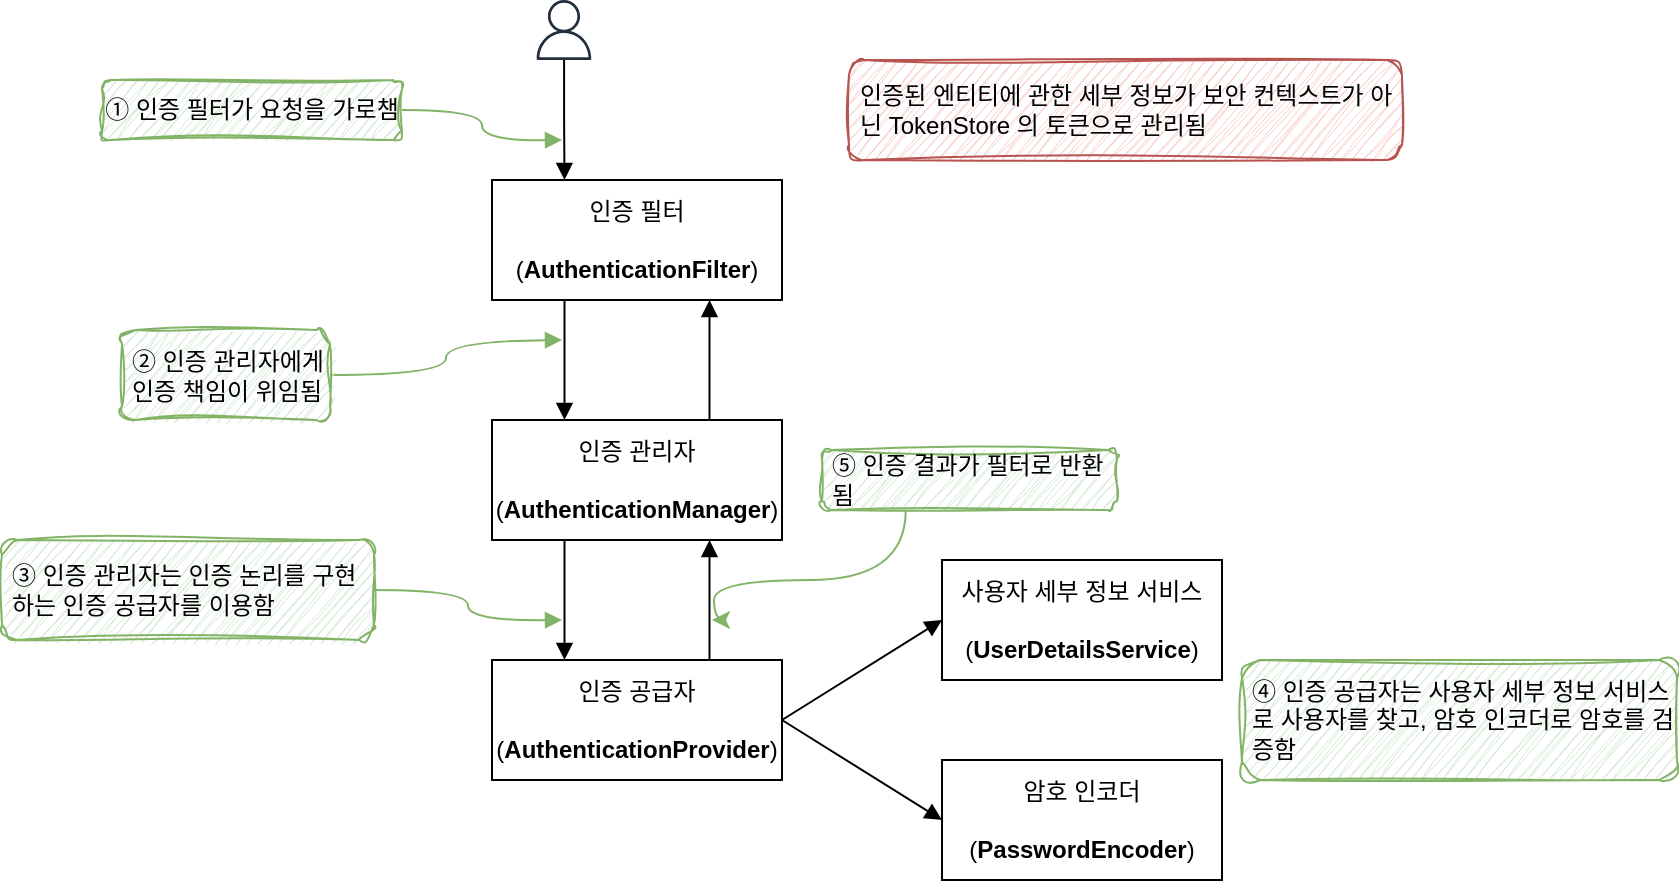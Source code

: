 <mxfile version="23.1.5" type="device">
  <diagram name="페이지-1" id="QjFLisXFMbcNtNYsqDMp">
    <mxGraphModel dx="1114" dy="894" grid="1" gridSize="10" guides="1" tooltips="1" connect="1" arrows="1" fold="1" page="1" pageScale="1" pageWidth="827" pageHeight="1169" math="0" shadow="0">
      <root>
        <mxCell id="0" />
        <mxCell id="1" parent="0" />
        <mxCell id="PQ6gSPCWZj-NhVunV_36-1" style="edgeStyle=orthogonalEdgeStyle;rounded=0;orthogonalLoop=1;jettySize=auto;html=1;entryX=0.25;entryY=0;entryDx=0;entryDy=0;endArrow=block;endFill=1;" edge="1" parent="1" source="PQ6gSPCWZj-NhVunV_36-2" target="PQ6gSPCWZj-NhVunV_36-5">
          <mxGeometry relative="1" as="geometry" />
        </mxCell>
        <mxCell id="PQ6gSPCWZj-NhVunV_36-2" value="" style="sketch=0;outlineConnect=0;fontColor=#232F3E;gradientColor=none;fillColor=#232F3D;strokeColor=none;dashed=0;verticalLabelPosition=bottom;verticalAlign=top;align=center;html=1;fontSize=12;fontStyle=0;aspect=fixed;pointerEvents=1;shape=mxgraph.aws4.user;" vertex="1" parent="1">
          <mxGeometry x="276" y="50" width="30" height="30" as="geometry" />
        </mxCell>
        <mxCell id="PQ6gSPCWZj-NhVunV_36-3" style="edgeStyle=orthogonalEdgeStyle;rounded=0;orthogonalLoop=1;jettySize=auto;html=1;exitX=0.25;exitY=1;exitDx=0;exitDy=0;entryX=0.25;entryY=0;entryDx=0;entryDy=0;endArrow=block;endFill=1;" edge="1" parent="1" source="PQ6gSPCWZj-NhVunV_36-5" target="PQ6gSPCWZj-NhVunV_36-8">
          <mxGeometry relative="1" as="geometry" />
        </mxCell>
        <mxCell id="PQ6gSPCWZj-NhVunV_36-5" value="인증 필터&lt;br&gt;&lt;br&gt;(&lt;b&gt;AuthenticationFilter&lt;/b&gt;)" style="rounded=0;whiteSpace=wrap;html=1;" vertex="1" parent="1">
          <mxGeometry x="255" y="140" width="145" height="60" as="geometry" />
        </mxCell>
        <mxCell id="PQ6gSPCWZj-NhVunV_36-6" style="edgeStyle=orthogonalEdgeStyle;rounded=0;orthogonalLoop=1;jettySize=auto;html=1;exitX=0.25;exitY=1;exitDx=0;exitDy=0;entryX=0.25;entryY=0;entryDx=0;entryDy=0;endArrow=block;endFill=1;" edge="1" parent="1" source="PQ6gSPCWZj-NhVunV_36-8" target="PQ6gSPCWZj-NhVunV_36-12">
          <mxGeometry relative="1" as="geometry" />
        </mxCell>
        <mxCell id="PQ6gSPCWZj-NhVunV_36-7" style="edgeStyle=orthogonalEdgeStyle;rounded=0;orthogonalLoop=1;jettySize=auto;html=1;exitX=0.75;exitY=0;exitDx=0;exitDy=0;entryX=0.75;entryY=1;entryDx=0;entryDy=0;endArrow=block;endFill=1;" edge="1" parent="1" source="PQ6gSPCWZj-NhVunV_36-8" target="PQ6gSPCWZj-NhVunV_36-5">
          <mxGeometry relative="1" as="geometry" />
        </mxCell>
        <mxCell id="PQ6gSPCWZj-NhVunV_36-8" value="인증 관리자&lt;br&gt;&lt;br&gt;(&lt;b&gt;AuthenticationManager&lt;/b&gt;)" style="rounded=0;whiteSpace=wrap;html=1;" vertex="1" parent="1">
          <mxGeometry x="255" y="260" width="145" height="60" as="geometry" />
        </mxCell>
        <mxCell id="PQ6gSPCWZj-NhVunV_36-9" style="edgeStyle=orthogonalEdgeStyle;rounded=0;orthogonalLoop=1;jettySize=auto;html=1;exitX=0.75;exitY=0;exitDx=0;exitDy=0;entryX=0.75;entryY=1;entryDx=0;entryDy=0;endArrow=block;endFill=1;" edge="1" parent="1" source="PQ6gSPCWZj-NhVunV_36-12" target="PQ6gSPCWZj-NhVunV_36-8">
          <mxGeometry relative="1" as="geometry" />
        </mxCell>
        <mxCell id="PQ6gSPCWZj-NhVunV_36-10" style="rounded=0;orthogonalLoop=1;jettySize=auto;html=1;exitX=1;exitY=0.5;exitDx=0;exitDy=0;entryX=0;entryY=0.5;entryDx=0;entryDy=0;endArrow=block;endFill=1;" edge="1" parent="1" source="PQ6gSPCWZj-NhVunV_36-12" target="PQ6gSPCWZj-NhVunV_36-14">
          <mxGeometry relative="1" as="geometry" />
        </mxCell>
        <mxCell id="PQ6gSPCWZj-NhVunV_36-11" style="rounded=0;orthogonalLoop=1;jettySize=auto;html=1;entryX=0;entryY=0.5;entryDx=0;entryDy=0;exitX=1;exitY=0.5;exitDx=0;exitDy=0;endArrow=block;endFill=1;" edge="1" parent="1" source="PQ6gSPCWZj-NhVunV_36-12" target="PQ6gSPCWZj-NhVunV_36-15">
          <mxGeometry relative="1" as="geometry" />
        </mxCell>
        <mxCell id="PQ6gSPCWZj-NhVunV_36-12" value="인증 공급자&lt;br&gt;&lt;br&gt;(&lt;b&gt;AuthenticationProvider&lt;/b&gt;)" style="rounded=0;whiteSpace=wrap;html=1;" vertex="1" parent="1">
          <mxGeometry x="255" y="380" width="145" height="60" as="geometry" />
        </mxCell>
        <mxCell id="PQ6gSPCWZj-NhVunV_36-14" value="사용자 세부 정보 서비스&lt;br&gt;&lt;br&gt;(&lt;b&gt;UserDetailsService&lt;/b&gt;)" style="rounded=0;whiteSpace=wrap;html=1;" vertex="1" parent="1">
          <mxGeometry x="480" y="330" width="140" height="60" as="geometry" />
        </mxCell>
        <mxCell id="PQ6gSPCWZj-NhVunV_36-15" value="암호 인코더&lt;br&gt;&lt;br&gt;(&lt;b&gt;PasswordEncoder&lt;/b&gt;)" style="rounded=0;whiteSpace=wrap;html=1;" vertex="1" parent="1">
          <mxGeometry x="480" y="430" width="140" height="60" as="geometry" />
        </mxCell>
        <mxCell id="PQ6gSPCWZj-NhVunV_36-16" value="④ 인증 공급자는 사용자 세부 정보 서비스로 사용자를 찾고, 암호 인코더로 암호를 검증함" style="text;html=1;strokeColor=#82b366;fillColor=#d5e8d4;align=left;verticalAlign=middle;whiteSpace=wrap;rounded=1;sketch=1;curveFitting=1;jiggle=2;spacingLeft=3;" vertex="1" parent="1">
          <mxGeometry x="630" y="380" width="217.5" height="60" as="geometry" />
        </mxCell>
        <mxCell id="PQ6gSPCWZj-NhVunV_36-17" style="edgeStyle=orthogonalEdgeStyle;rounded=0;orthogonalLoop=1;jettySize=auto;html=1;exitX=0.25;exitY=1;exitDx=0;exitDy=0;curved=1;fillColor=#d5e8d4;strokeColor=#82b366;" edge="1" parent="1">
          <mxGeometry relative="1" as="geometry">
            <mxPoint x="365" y="360" as="targetPoint" />
            <mxPoint x="461.875" y="305" as="sourcePoint" />
            <Array as="points">
              <mxPoint x="462" y="340" />
              <mxPoint x="366" y="340" />
            </Array>
          </mxGeometry>
        </mxCell>
        <mxCell id="PQ6gSPCWZj-NhVunV_36-18" value="⑤ 인증 결과가 필터로 반환됨" style="text;html=1;strokeColor=#82b366;fillColor=#d5e8d4;align=left;verticalAlign=middle;whiteSpace=wrap;rounded=1;sketch=1;curveFitting=1;jiggle=2;spacingLeft=3;" vertex="1" parent="1">
          <mxGeometry x="420" y="275" width="147.5" height="30" as="geometry" />
        </mxCell>
        <mxCell id="PQ6gSPCWZj-NhVunV_36-20" value="인증된 엔티티에 관한 세부 정보가 보안 컨텍스트가 아닌 TokenStore 의 토큰으로 관리됨" style="text;html=1;strokeColor=#b85450;fillColor=#f8cecc;align=left;verticalAlign=middle;whiteSpace=wrap;rounded=1;spacingLeft=3;sketch=1;curveFitting=1;jiggle=2;" vertex="1" parent="1">
          <mxGeometry x="433.5" y="80" width="276.5" height="50" as="geometry" />
        </mxCell>
        <mxCell id="PQ6gSPCWZj-NhVunV_36-21" style="edgeStyle=orthogonalEdgeStyle;rounded=0;orthogonalLoop=1;jettySize=auto;html=1;endArrow=block;endFill=1;curved=1;fillColor=#d5e8d4;strokeColor=#82b366;" edge="1" parent="1" source="PQ6gSPCWZj-NhVunV_36-22">
          <mxGeometry relative="1" as="geometry">
            <mxPoint x="290" y="120" as="targetPoint" />
          </mxGeometry>
        </mxCell>
        <mxCell id="PQ6gSPCWZj-NhVunV_36-22" value="① 인증 필터가 요청을 가로챔" style="text;html=1;strokeColor=#82b366;fillColor=#d5e8d4;align=center;verticalAlign=middle;whiteSpace=wrap;rounded=1;sketch=1;curveFitting=1;jiggle=2;" vertex="1" parent="1">
          <mxGeometry x="60" y="90" width="150" height="30" as="geometry" />
        </mxCell>
        <mxCell id="PQ6gSPCWZj-NhVunV_36-23" style="edgeStyle=orthogonalEdgeStyle;rounded=0;orthogonalLoop=1;jettySize=auto;html=1;fillColor=#d5e8d4;strokeColor=#82b366;curved=1;endArrow=block;endFill=1;" edge="1" parent="1" source="PQ6gSPCWZj-NhVunV_36-24">
          <mxGeometry relative="1" as="geometry">
            <mxPoint x="290" y="220" as="targetPoint" />
          </mxGeometry>
        </mxCell>
        <mxCell id="PQ6gSPCWZj-NhVunV_36-24" value="② 인증 관리자에게 &lt;br&gt;인증 책임이 위임됨" style="text;html=1;strokeColor=#82b366;fillColor=#d5e8d4;align=left;verticalAlign=middle;whiteSpace=wrap;rounded=1;sketch=1;curveFitting=1;jiggle=2;spacingLeft=3;" vertex="1" parent="1">
          <mxGeometry x="70" y="215" width="104" height="45" as="geometry" />
        </mxCell>
        <mxCell id="PQ6gSPCWZj-NhVunV_36-25" style="edgeStyle=orthogonalEdgeStyle;rounded=0;orthogonalLoop=1;jettySize=auto;html=1;curved=1;fillColor=#d5e8d4;strokeColor=#82b366;endArrow=block;endFill=1;" edge="1" parent="1" source="PQ6gSPCWZj-NhVunV_36-26">
          <mxGeometry relative="1" as="geometry">
            <mxPoint x="290" y="360" as="targetPoint" />
          </mxGeometry>
        </mxCell>
        <mxCell id="PQ6gSPCWZj-NhVunV_36-26" value="③ 인증 관리자는 인증 논리를 구현하는 인증 공급자를 이용함" style="text;html=1;strokeColor=#82b366;fillColor=#d5e8d4;align=left;verticalAlign=middle;whiteSpace=wrap;rounded=1;sketch=1;curveFitting=1;jiggle=2;spacingLeft=3;" vertex="1" parent="1">
          <mxGeometry x="10" y="320" width="186" height="50" as="geometry" />
        </mxCell>
      </root>
    </mxGraphModel>
  </diagram>
</mxfile>
